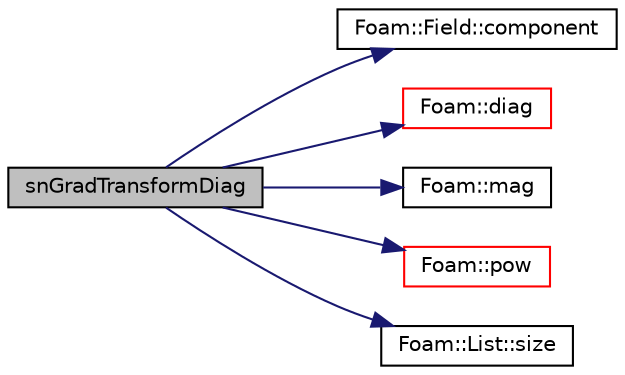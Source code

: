 digraph "snGradTransformDiag"
{
  bgcolor="transparent";
  edge [fontname="Helvetica",fontsize="10",labelfontname="Helvetica",labelfontsize="10"];
  node [fontname="Helvetica",fontsize="10",shape=record];
  rankdir="LR";
  Node76 [label="snGradTransformDiag",height=0.2,width=0.4,color="black", fillcolor="grey75", style="filled", fontcolor="black"];
  Node76 -> Node77 [color="midnightblue",fontsize="10",style="solid",fontname="Helvetica"];
  Node77 [label="Foam::Field::component",height=0.2,width=0.4,color="black",URL="$a27573.html#aef03a3d86f5e52bd0f5fd130cb44a20e",tooltip="Return a component field of the field. "];
  Node76 -> Node78 [color="midnightblue",fontsize="10",style="solid",fontname="Helvetica"];
  Node78 [label="Foam::diag",height=0.2,width=0.4,color="red",URL="$a21851.html#a8cdb0ba0633c91ed7041368519cd217c"];
  Node76 -> Node83 [color="midnightblue",fontsize="10",style="solid",fontname="Helvetica"];
  Node83 [label="Foam::mag",height=0.2,width=0.4,color="black",URL="$a21851.html#a929da2a3fdcf3dacbbe0487d3a330dae"];
  Node76 -> Node84 [color="midnightblue",fontsize="10",style="solid",fontname="Helvetica"];
  Node84 [label="Foam::pow",height=0.2,width=0.4,color="red",URL="$a21851.html#a7500c8e9d27a442adc75e287de074c7c"];
  Node76 -> Node85 [color="midnightblue",fontsize="10",style="solid",fontname="Helvetica"];
  Node85 [label="Foam::List::size",height=0.2,width=0.4,color="black",URL="$a26833.html#a8a5f6fa29bd4b500caf186f60245b384",tooltip="Override size to be inconsistent with allocated storage. "];
}
